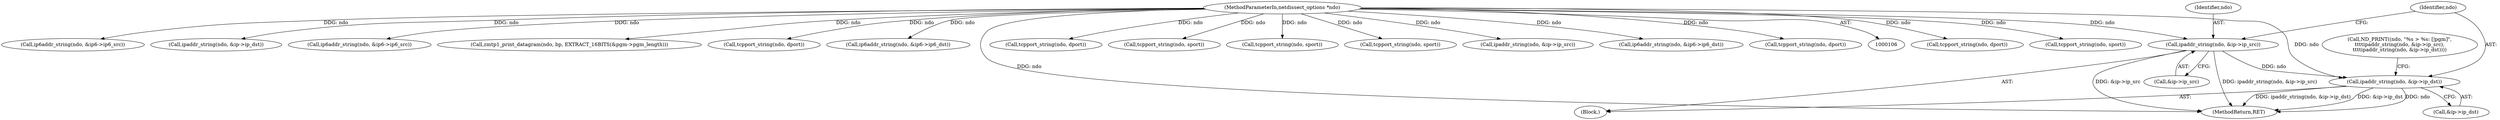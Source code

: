 digraph "0_tcpdump_4601c685e7fd19c3724d5e499c69b8d3ec49933e@pointer" {
"1000196" [label="(Call,ipaddr_string(ndo, &ip->ip_dst))"];
"1000190" [label="(Call,ipaddr_string(ndo, &ip->ip_src))"];
"1000107" [label="(MethodParameterIn,netdissect_options *ndo)"];
"1000191" [label="(Identifier,ndo)"];
"1000197" [label="(Identifier,ndo)"];
"1000299" [label="(Call,tcpport_string(ndo, dport))"];
"1000310" [label="(Call,tcpport_string(ndo, sport))"];
"1000169" [label="(Call,ip6addr_string(ndo, &ip6->ip6_src))"];
"1000293" [label="(Call,ipaddr_string(ndo, &ip->ip_dst))"];
"1000233" [label="(Call,ip6addr_string(ndo, &ip6->ip6_src))"];
"1000192" [label="(Call,&ip->ip_src)"];
"1001940" [label="(Call,zmtp1_print_datagram(ndo, bp, EXTRACT_16BITS(&pgm->pgm_length)))"];
"1000107" [label="(MethodParameterIn,netdissect_options *ndo)"];
"1000198" [label="(Call,&ip->ip_dst)"];
"1000313" [label="(Call,tcpport_string(ndo, dport))"];
"1000244" [label="(Call,ip6addr_string(ndo, &ip6->ip6_dst))"];
"1001962" [label="(MethodReturn,RET)"];
"1000264" [label="(Call,tcpport_string(ndo, dport))"];
"1000190" [label="(Call,ipaddr_string(ndo, &ip->ip_src))"];
"1000261" [label="(Call,tcpport_string(ndo, sport))"];
"1000289" [label="(Call,tcpport_string(ndo, sport))"];
"1000240" [label="(Call,tcpport_string(ndo, sport))"];
"1000282" [label="(Call,ipaddr_string(ndo, &ip->ip_src))"];
"1000184" [label="(Call,ND_PRINT((ndo, \"%s > %s: [|pgm]\",\n\t\t\t\tipaddr_string(ndo, &ip->ip_src),\n\t\t\t\tipaddr_string(ndo, &ip->ip_dst))))"];
"1000196" [label="(Call,ipaddr_string(ndo, &ip->ip_dst))"];
"1000189" [label="(Block,)"];
"1000175" [label="(Call,ip6addr_string(ndo, &ip6->ip6_dst))"];
"1000250" [label="(Call,tcpport_string(ndo, dport))"];
"1000196" -> "1000189"  [label="AST: "];
"1000196" -> "1000198"  [label="CFG: "];
"1000197" -> "1000196"  [label="AST: "];
"1000198" -> "1000196"  [label="AST: "];
"1000184" -> "1000196"  [label="CFG: "];
"1000196" -> "1001962"  [label="DDG: ndo"];
"1000196" -> "1001962"  [label="DDG: ipaddr_string(ndo, &ip->ip_dst)"];
"1000196" -> "1001962"  [label="DDG: &ip->ip_dst"];
"1000190" -> "1000196"  [label="DDG: ndo"];
"1000107" -> "1000196"  [label="DDG: ndo"];
"1000190" -> "1000189"  [label="AST: "];
"1000190" -> "1000192"  [label="CFG: "];
"1000191" -> "1000190"  [label="AST: "];
"1000192" -> "1000190"  [label="AST: "];
"1000197" -> "1000190"  [label="CFG: "];
"1000190" -> "1001962"  [label="DDG: ipaddr_string(ndo, &ip->ip_src)"];
"1000190" -> "1001962"  [label="DDG: &ip->ip_src"];
"1000107" -> "1000190"  [label="DDG: ndo"];
"1000107" -> "1000106"  [label="AST: "];
"1000107" -> "1001962"  [label="DDG: ndo"];
"1000107" -> "1000169"  [label="DDG: ndo"];
"1000107" -> "1000175"  [label="DDG: ndo"];
"1000107" -> "1000233"  [label="DDG: ndo"];
"1000107" -> "1000240"  [label="DDG: ndo"];
"1000107" -> "1000244"  [label="DDG: ndo"];
"1000107" -> "1000250"  [label="DDG: ndo"];
"1000107" -> "1000261"  [label="DDG: ndo"];
"1000107" -> "1000264"  [label="DDG: ndo"];
"1000107" -> "1000282"  [label="DDG: ndo"];
"1000107" -> "1000289"  [label="DDG: ndo"];
"1000107" -> "1000293"  [label="DDG: ndo"];
"1000107" -> "1000299"  [label="DDG: ndo"];
"1000107" -> "1000310"  [label="DDG: ndo"];
"1000107" -> "1000313"  [label="DDG: ndo"];
"1000107" -> "1001940"  [label="DDG: ndo"];
}
